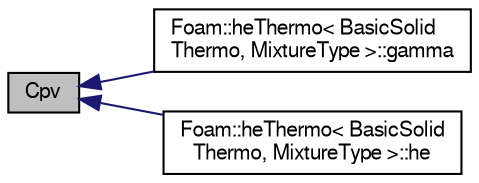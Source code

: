 digraph "Cpv"
{
  bgcolor="transparent";
  edge [fontname="FreeSans",fontsize="10",labelfontname="FreeSans",labelfontsize="10"];
  node [fontname="FreeSans",fontsize="10",shape=record];
  rankdir="LR";
  Node61 [label="Cpv",height=0.2,width=0.4,color="black", fillcolor="grey75", style="filled", fontcolor="black"];
  Node61 -> Node62 [dir="back",color="midnightblue",fontsize="10",style="solid",fontname="FreeSans"];
  Node62 [label="Foam::heThermo\< BasicSolid\lThermo, MixtureType \>::gamma",height=0.2,width=0.4,color="black",URL="$a29762.html#ab645079e97b3ff01e117f1b731cdc3c2",tooltip="gamma = Cp/Cv [] "];
  Node61 -> Node63 [dir="back",color="midnightblue",fontsize="10",style="solid",fontname="FreeSans"];
  Node63 [label="Foam::heThermo\< BasicSolid\lThermo, MixtureType \>::he",height=0.2,width=0.4,color="black",URL="$a29762.html#a51e4b78e8fa1d1a773486d834cb2be8e",tooltip="Enthalpy/Internal energy [J/kg]. "];
}
